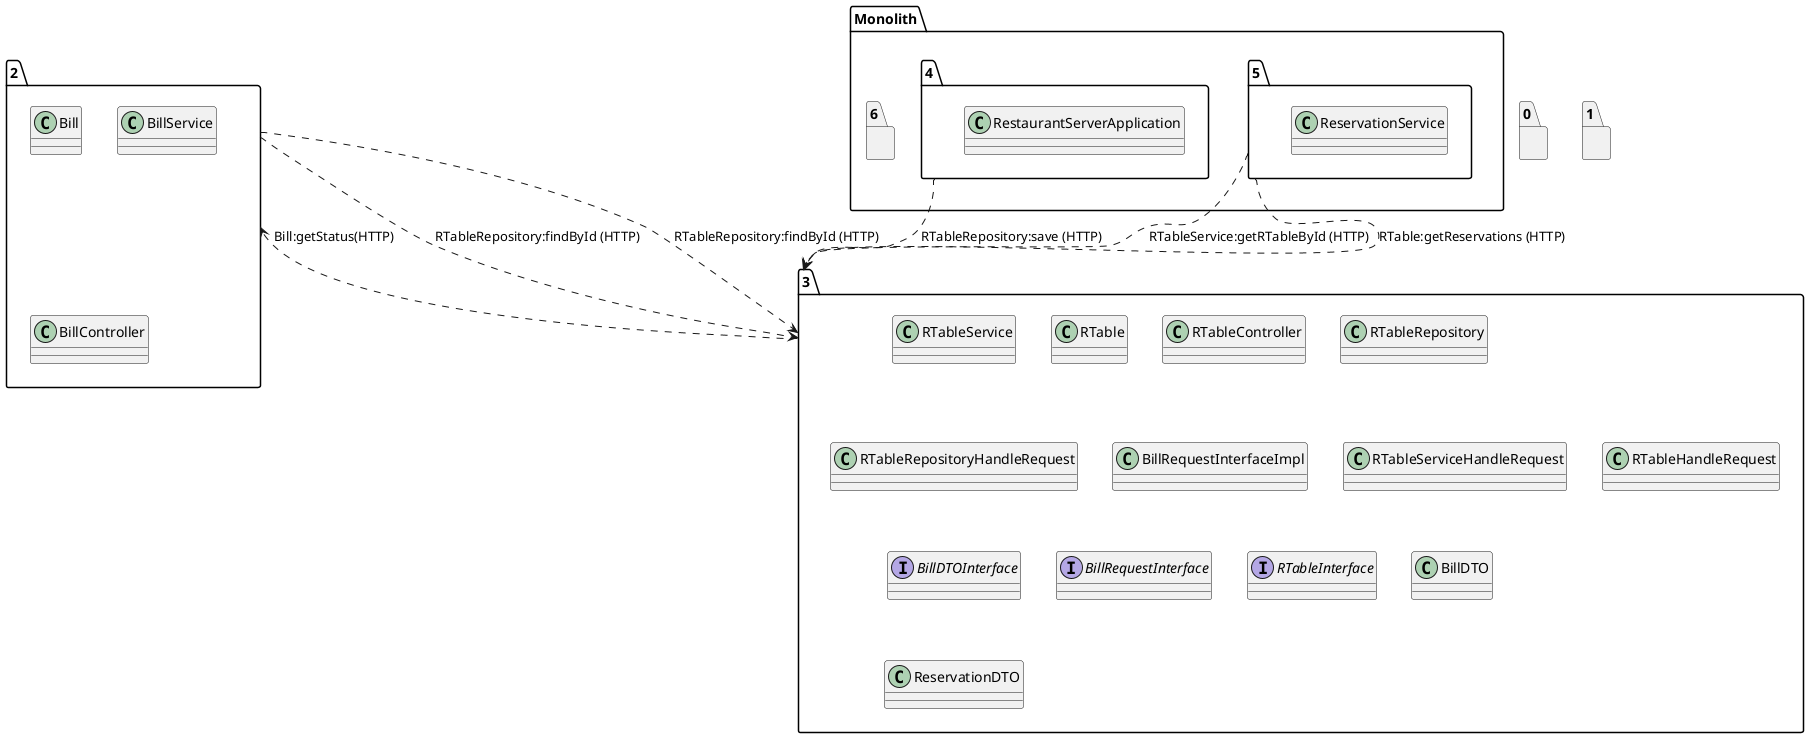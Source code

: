@startuml
package "3"{
class RTableService
class RTable
class RTableController
class RTableRepository
class RTableRepositoryHandleRequest
class BillRequestInterfaceImpl
class RTableServiceHandleRequest
class RTableHandleRequest
interface BillDTOInterface
interface BillRequestInterface
interface RTableInterface
class BillDTO
class ReservationDTO
}
package "0"{
}
package "1"{
}
package "2"{
class Bill
class BillService
class BillController
}
package "Monolith" {
package "4"{
class RestaurantServerApplication
}
package "5"{
class ReservationService
class ReservationService
}
package "6"{
}
}
"3"..>"2":Bill:getStatus(HTTP)
"2"..>"3":RTableRepository:findById (HTTP)
"2"..>"3":RTableRepository:findById (HTTP)
"4"..>"3":RTableRepository:save (HTTP)
"5"..>"3":RTableService:getRTableById (HTTP)
"5"..>"3":RTable:getReservations (HTTP)
@enduml